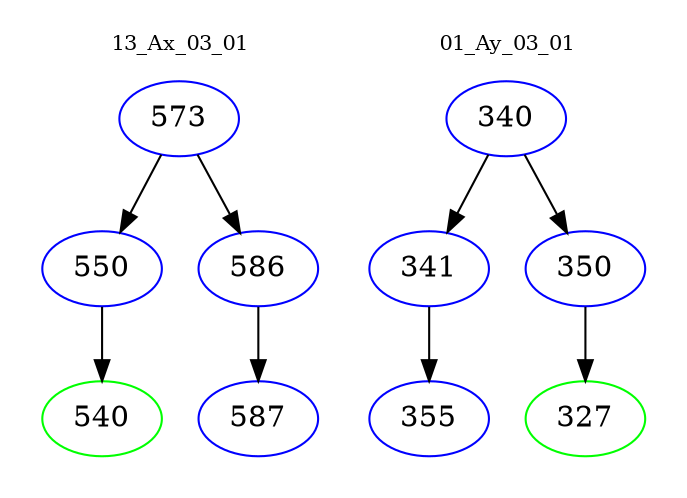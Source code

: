 digraph{
subgraph cluster_0 {
color = white
label = "13_Ax_03_01";
fontsize=10;
T0_573 [label="573", color="blue"]
T0_573 -> T0_550 [color="black"]
T0_550 [label="550", color="blue"]
T0_550 -> T0_540 [color="black"]
T0_540 [label="540", color="green"]
T0_573 -> T0_586 [color="black"]
T0_586 [label="586", color="blue"]
T0_586 -> T0_587 [color="black"]
T0_587 [label="587", color="blue"]
}
subgraph cluster_1 {
color = white
label = "01_Ay_03_01";
fontsize=10;
T1_340 [label="340", color="blue"]
T1_340 -> T1_341 [color="black"]
T1_341 [label="341", color="blue"]
T1_341 -> T1_355 [color="black"]
T1_355 [label="355", color="blue"]
T1_340 -> T1_350 [color="black"]
T1_350 [label="350", color="blue"]
T1_350 -> T1_327 [color="black"]
T1_327 [label="327", color="green"]
}
}
